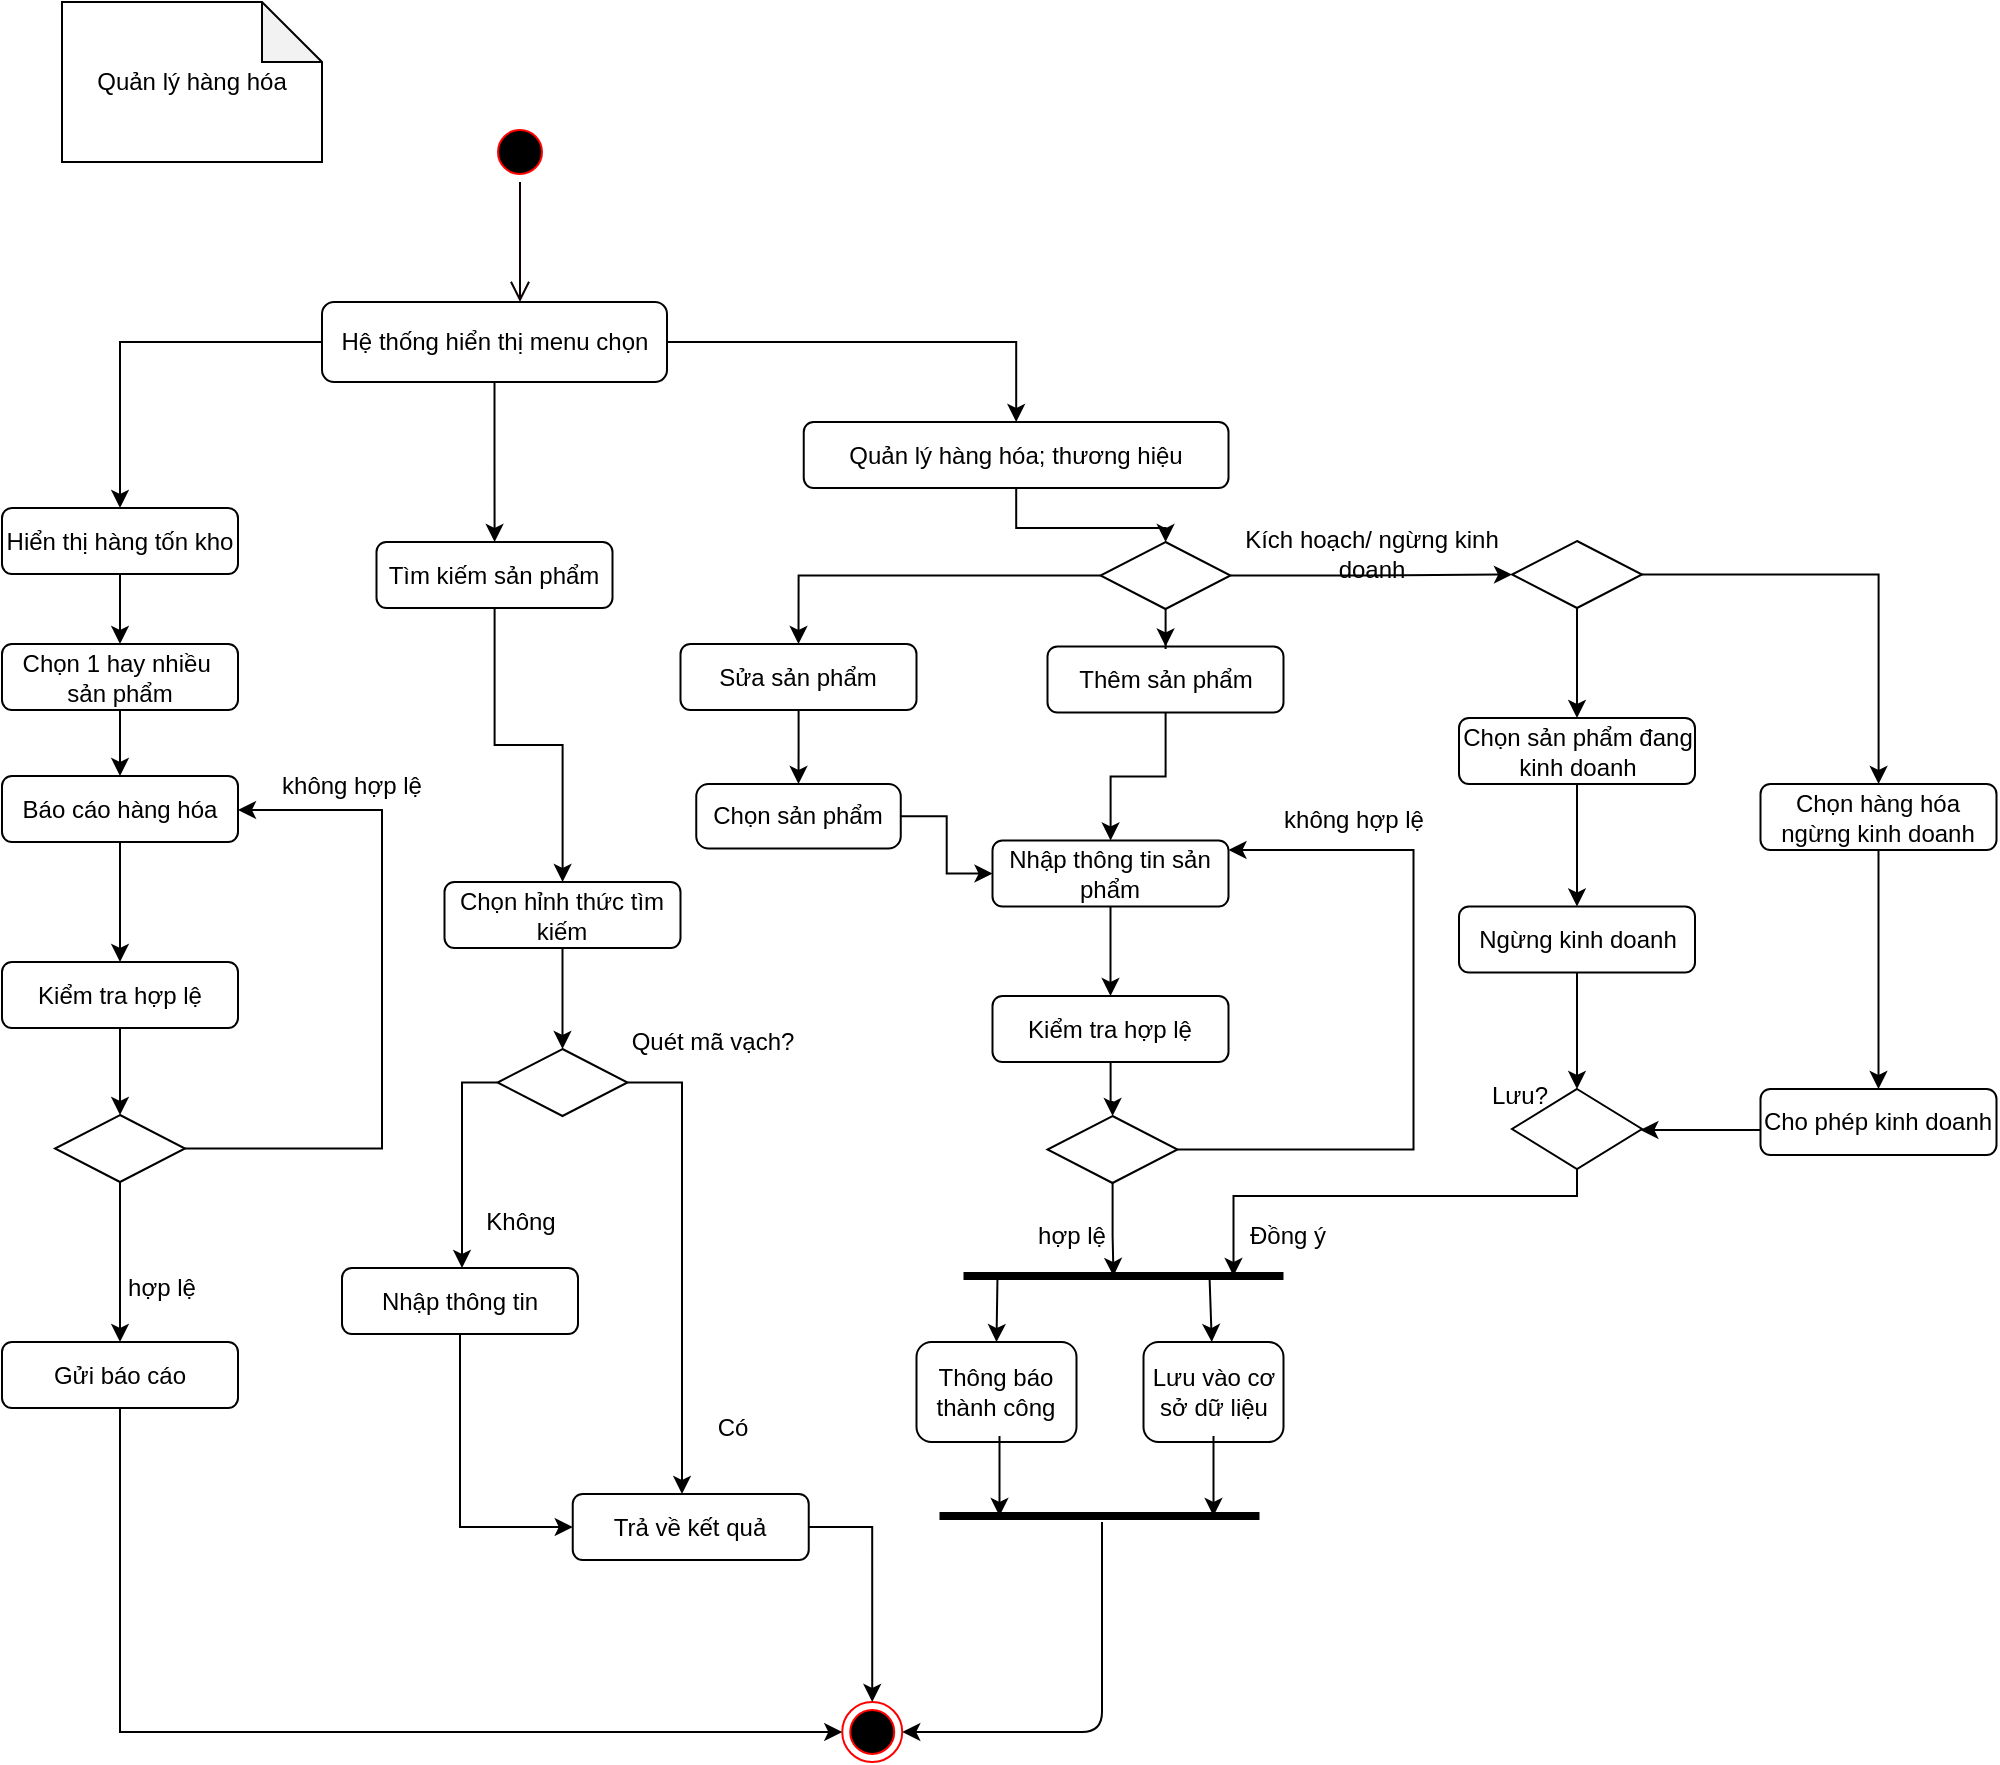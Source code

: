 <mxfile version="13.9.9" type="device"><diagram name="Page-1" id="e7e014a7-5840-1c2e-5031-d8a46d1fe8dd"><mxGraphModel dx="1560" dy="707" grid="1" gridSize="10" guides="1" tooltips="1" connect="1" arrows="1" fold="1" page="1" pageScale="1" pageWidth="1169" pageHeight="826" background="#ffffff" math="0" shadow="0"><root><mxCell id="0"/><mxCell id="1" parent="0"/><mxCell id="6" value="" style="edgeStyle=elbowEdgeStyle;elbow=horizontal;verticalAlign=bottom;endArrow=open;endSize=8;endFill=1;rounded=0;strokeColor=#0A0000;" parent="1" source="5" target="oe2-ipfIPPVTRvUnXvWy-43" edge="1"><mxGeometry x="419.5" y="160" as="geometry"><mxPoint x="414.5" y="260" as="targetPoint"/></mxGeometry></mxCell><mxCell id="5" value="" style="ellipse;shape=startState;fillColor=#000000;strokeColor=#ff0000;" parent="1" vertex="1"><mxGeometry x="444" y="140" width="30" height="30" as="geometry"/></mxCell><mxCell id="oe2-ipfIPPVTRvUnXvWy-42" value="Quản lý hàng hóa" style="shape=note;whiteSpace=wrap;html=1;backgroundOutline=1;darkOpacity=0.05;rotation=0;" parent="1" vertex="1"><mxGeometry x="230" y="80" width="130" height="80" as="geometry"/></mxCell><mxCell id="HOgDfj0NTC0rS-DzmdSp-10" style="edgeStyle=orthogonalEdgeStyle;rounded=0;orthogonalLoop=1;jettySize=auto;html=1;" parent="1" source="oe2-ipfIPPVTRvUnXvWy-43" target="HOgDfj0NTC0rS-DzmdSp-9" edge="1"><mxGeometry relative="1" as="geometry"/></mxCell><mxCell id="93MytjTR_YfqGDn7nPKX-48" style="edgeStyle=orthogonalEdgeStyle;rounded=0;orthogonalLoop=1;jettySize=auto;html=1;strokeColor=#000000;strokeWidth=1;" parent="1" source="oe2-ipfIPPVTRvUnXvWy-43" target="HOgDfj0NTC0rS-DzmdSp-7" edge="1"><mxGeometry relative="1" as="geometry"/></mxCell><mxCell id="X0ghIl2HwqcNxdIkb7NH-7" style="edgeStyle=orthogonalEdgeStyle;rounded=0;orthogonalLoop=1;jettySize=auto;html=1;" parent="1" source="oe2-ipfIPPVTRvUnXvWy-43" target="X0ghIl2HwqcNxdIkb7NH-8" edge="1"><mxGeometry relative="1" as="geometry"><mxPoint x="450" y="340" as="targetPoint"/></mxGeometry></mxCell><mxCell id="oe2-ipfIPPVTRvUnXvWy-43" value="Hệ thống hiển thị menu chọn" style="rounded=1;whiteSpace=wrap;html=1;" parent="1" vertex="1"><mxGeometry x="360" y="230" width="172.5" height="40" as="geometry"/></mxCell><mxCell id="oe2-ipfIPPVTRvUnXvWy-100" value="" style="ellipse;html=1;shape=endState;fillColor=#000000;strokeColor=#ff0000;" parent="1" vertex="1"><mxGeometry x="620.12" y="930" width="30" height="30" as="geometry"/></mxCell><mxCell id="0i3ON3FkZwFJOCtyg91e-12" value="không hợp lệ" style="text;html=1;strokeColor=none;fillColor=none;align=center;verticalAlign=middle;whiteSpace=wrap;rounded=0;" parent="1" vertex="1"><mxGeometry x="831.25" y="479.25" width="90" height="20" as="geometry"/></mxCell><mxCell id="X0ghIl2HwqcNxdIkb7NH-14" style="edgeStyle=orthogonalEdgeStyle;rounded=0;orthogonalLoop=1;jettySize=auto;html=1;" parent="1" source="HOgDfj0NTC0rS-DzmdSp-7" target="X0ghIl2HwqcNxdIkb7NH-13" edge="1"><mxGeometry relative="1" as="geometry"/></mxCell><mxCell id="HOgDfj0NTC0rS-DzmdSp-7" value="Quản lý hàng hóa; thương hiệu" style="rounded=1;whiteSpace=wrap;html=1;" parent="1" vertex="1"><mxGeometry x="600.87" y="290" width="212.38" height="33" as="geometry"/></mxCell><mxCell id="-kwSBsVEFUEuHB1HMjLN-60" style="edgeStyle=orthogonalEdgeStyle;rounded=0;orthogonalLoop=1;jettySize=auto;html=1;" parent="1" source="HOgDfj0NTC0rS-DzmdSp-9" target="93MytjTR_YfqGDn7nPKX-6" edge="1"><mxGeometry relative="1" as="geometry"/></mxCell><mxCell id="HOgDfj0NTC0rS-DzmdSp-9" value="Hiển thị hàng tốn kho" style="rounded=1;whiteSpace=wrap;html=1;" parent="1" vertex="1"><mxGeometry x="200" y="333" width="118" height="33" as="geometry"/></mxCell><mxCell id="aCMB1u9qXaWEzqKYAwMz-39" style="edgeStyle=orthogonalEdgeStyle;rounded=0;orthogonalLoop=1;jettySize=auto;html=1;" parent="1" source="HOgDfj0NTC0rS-DzmdSp-11" target="93MytjTR_YfqGDn7nPKX-13" edge="1"><mxGeometry relative="1" as="geometry"><mxPoint x="594.75" y="465.25" as="targetPoint"/></mxGeometry></mxCell><mxCell id="HOgDfj0NTC0rS-DzmdSp-11" value="Thêm sản phẩm" style="rounded=1;whiteSpace=wrap;html=1;" parent="1" vertex="1"><mxGeometry x="722.75" y="402.25" width="118" height="33" as="geometry"/></mxCell><mxCell id="6cgRfvQnTWu6sT0dyC1R-7" style="edgeStyle=orthogonalEdgeStyle;rounded=0;orthogonalLoop=1;jettySize=auto;html=1;" parent="1" source="93MytjTR_YfqGDn7nPKX-6" target="6cgRfvQnTWu6sT0dyC1R-6" edge="1"><mxGeometry relative="1" as="geometry"/></mxCell><mxCell id="93MytjTR_YfqGDn7nPKX-6" value="Chọn 1 hay nhiều&amp;nbsp; sản phẩm" style="rounded=1;whiteSpace=wrap;html=1;" parent="1" vertex="1"><mxGeometry x="200" y="401" width="118" height="33" as="geometry"/></mxCell><mxCell id="-kwSBsVEFUEuHB1HMjLN-26" style="edgeStyle=orthogonalEdgeStyle;rounded=0;orthogonalLoop=1;jettySize=auto;html=1;" parent="1" source="93MytjTR_YfqGDn7nPKX-13" target="93MytjTR_YfqGDn7nPKX-14" edge="1"><mxGeometry relative="1" as="geometry"/></mxCell><mxCell id="93MytjTR_YfqGDn7nPKX-13" value="Nhập thông tin sản phẩm" style="rounded=1;whiteSpace=wrap;html=1;" parent="1" vertex="1"><mxGeometry x="695.25" y="499.25" width="118" height="33" as="geometry"/></mxCell><mxCell id="aCMB1u9qXaWEzqKYAwMz-42" style="edgeStyle=orthogonalEdgeStyle;rounded=0;orthogonalLoop=1;jettySize=auto;html=1;" parent="1" source="93MytjTR_YfqGDn7nPKX-14" target="93MytjTR_YfqGDn7nPKX-15" edge="1"><mxGeometry relative="1" as="geometry"/></mxCell><mxCell id="93MytjTR_YfqGDn7nPKX-14" value="Kiểm tra hợp lệ" style="rounded=1;whiteSpace=wrap;html=1;" parent="1" vertex="1"><mxGeometry x="695.25" y="577" width="118" height="33" as="geometry"/></mxCell><mxCell id="aCMB1u9qXaWEzqKYAwMz-34" style="edgeStyle=orthogonalEdgeStyle;rounded=0;orthogonalLoop=1;jettySize=auto;html=1;" parent="1" source="93MytjTR_YfqGDn7nPKX-15" target="93MytjTR_YfqGDn7nPKX-13" edge="1"><mxGeometry relative="1" as="geometry"><mxPoint x="699.25" y="638.75" as="targetPoint"/><Array as="points"><mxPoint x="905.75" y="654"/><mxPoint x="905.75" y="504"/></Array></mxGeometry></mxCell><mxCell id="-kwSBsVEFUEuHB1HMjLN-8" style="edgeStyle=orthogonalEdgeStyle;rounded=0;orthogonalLoop=1;jettySize=auto;html=1;" parent="1" source="93MytjTR_YfqGDn7nPKX-15" edge="1"><mxGeometry relative="1" as="geometry"><mxPoint x="755.75" y="717" as="targetPoint"/><Array as="points"><mxPoint x="755.75" y="697"/><mxPoint x="755.75" y="697"/></Array></mxGeometry></mxCell><mxCell id="93MytjTR_YfqGDn7nPKX-15" value="" style="rhombus;whiteSpace=wrap;html=1;" parent="1" vertex="1"><mxGeometry x="722.75" y="637" width="65" height="33.5" as="geometry"/></mxCell><mxCell id="93MytjTR_YfqGDn7nPKX-28" value="" style="endArrow=none;html=1;strokeColor=#000000;strokeWidth=4;" parent="1" edge="1"><mxGeometry width="50" height="50" relative="1" as="geometry"><mxPoint x="680.75" y="717" as="sourcePoint"/><mxPoint x="840.75" y="717" as="targetPoint"/></mxGeometry></mxCell><mxCell id="93MytjTR_YfqGDn7nPKX-31" value="hợp lệ" style="text;html=1;strokeColor=none;fillColor=none;align=center;verticalAlign=middle;whiteSpace=wrap;rounded=0;" parent="1" vertex="1"><mxGeometry x="705" y="687" width="60" height="20" as="geometry"/></mxCell><mxCell id="93MytjTR_YfqGDn7nPKX-32" value="Thông báo thành công" style="rounded=1;whiteSpace=wrap;html=1;" parent="1" vertex="1"><mxGeometry x="657.25" y="750" width="80" height="50" as="geometry"/></mxCell><mxCell id="93MytjTR_YfqGDn7nPKX-33" value="Lưu vào cơ sở dữ liệu" style="rounded=1;whiteSpace=wrap;html=1;" parent="1" vertex="1"><mxGeometry x="770.75" y="750" width="70" height="50" as="geometry"/></mxCell><mxCell id="93MytjTR_YfqGDn7nPKX-34" value="" style="endArrow=classic;html=1;strokeColor=#000000;strokeWidth=1;entryX=0.5;entryY=0;entryDx=0;entryDy=0;" parent="1" target="93MytjTR_YfqGDn7nPKX-32" edge="1"><mxGeometry width="50" height="50" relative="1" as="geometry"><mxPoint x="697.75" y="717" as="sourcePoint"/><mxPoint x="660.75" y="687" as="targetPoint"/></mxGeometry></mxCell><mxCell id="93MytjTR_YfqGDn7nPKX-35" value="" style="endArrow=classic;html=1;strokeColor=#000000;strokeWidth=1;" parent="1" target="93MytjTR_YfqGDn7nPKX-33" edge="1"><mxGeometry width="50" height="50" relative="1" as="geometry"><mxPoint x="803.75" y="717" as="sourcePoint"/><mxPoint x="707.25" y="760" as="targetPoint"/></mxGeometry></mxCell><mxCell id="93MytjTR_YfqGDn7nPKX-36" value="" style="endArrow=none;html=1;strokeColor=#000000;strokeWidth=4;" parent="1" edge="1"><mxGeometry width="50" height="50" relative="1" as="geometry"><mxPoint x="668.75" y="837" as="sourcePoint"/><mxPoint x="828.75" y="837" as="targetPoint"/></mxGeometry></mxCell><mxCell id="93MytjTR_YfqGDn7nPKX-41" value="" style="endArrow=classic;html=1;strokeColor=#000000;strokeWidth=1;" parent="1" edge="1"><mxGeometry width="50" height="50" relative="1" as="geometry"><mxPoint x="698.75" y="797" as="sourcePoint"/><mxPoint x="698.75" y="837" as="targetPoint"/></mxGeometry></mxCell><mxCell id="93MytjTR_YfqGDn7nPKX-42" value="" style="endArrow=classic;html=1;strokeColor=#000000;strokeWidth=1;" parent="1" edge="1"><mxGeometry width="50" height="50" relative="1" as="geometry"><mxPoint x="805.75" y="797" as="sourcePoint"/><mxPoint x="805.75" y="837" as="targetPoint"/></mxGeometry></mxCell><mxCell id="-kwSBsVEFUEuHB1HMjLN-24" style="edgeStyle=orthogonalEdgeStyle;rounded=0;orthogonalLoop=1;jettySize=auto;html=1;" parent="1" source="-kwSBsVEFUEuHB1HMjLN-12" target="-kwSBsVEFUEuHB1HMjLN-21" edge="1"><mxGeometry relative="1" as="geometry"/></mxCell><mxCell id="-kwSBsVEFUEuHB1HMjLN-12" value="Sửa sản phẩm" style="rounded=1;whiteSpace=wrap;html=1;" parent="1" vertex="1"><mxGeometry x="539.25" y="401" width="118" height="33" as="geometry"/></mxCell><mxCell id="X0ghIl2HwqcNxdIkb7NH-12" style="edgeStyle=orthogonalEdgeStyle;rounded=0;orthogonalLoop=1;jettySize=auto;html=1;" parent="1" source="-kwSBsVEFUEuHB1HMjLN-21" target="93MytjTR_YfqGDn7nPKX-13" edge="1"><mxGeometry relative="1" as="geometry"/></mxCell><mxCell id="-kwSBsVEFUEuHB1HMjLN-21" value="Chọn sản phẩm" style="rounded=1;whiteSpace=wrap;html=1;direction=south;arcSize=19;" parent="1" vertex="1"><mxGeometry x="547.13" y="471" width="102.25" height="32.25" as="geometry"/></mxCell><mxCell id="-kwSBsVEFUEuHB1HMjLN-30" style="edgeStyle=orthogonalEdgeStyle;rounded=0;orthogonalLoop=1;jettySize=auto;html=1;exitX=0.5;exitY=1;exitDx=0;exitDy=0;" parent="1" source="93MytjTR_YfqGDn7nPKX-15" target="93MytjTR_YfqGDn7nPKX-15" edge="1"><mxGeometry relative="1" as="geometry"/></mxCell><mxCell id="-kwSBsVEFUEuHB1HMjLN-31" style="edgeStyle=orthogonalEdgeStyle;rounded=0;orthogonalLoop=1;jettySize=auto;html=1;" parent="1" source="-kwSBsVEFUEuHB1HMjLN-32" target="-kwSBsVEFUEuHB1HMjLN-39" edge="1"><mxGeometry relative="1" as="geometry"/></mxCell><mxCell id="-kwSBsVEFUEuHB1HMjLN-32" value="Ngừng kinh doanh" style="rounded=1;whiteSpace=wrap;html=1;" parent="1" vertex="1"><mxGeometry x="928.5" y="532.25" width="118" height="33" as="geometry"/></mxCell><mxCell id="-kwSBsVEFUEuHB1HMjLN-33" style="edgeStyle=orthogonalEdgeStyle;rounded=0;orthogonalLoop=1;jettySize=auto;html=1;" parent="1" source="-kwSBsVEFUEuHB1HMjLN-34" target="-kwSBsVEFUEuHB1HMjLN-39" edge="1"><mxGeometry relative="1" as="geometry"><Array as="points"><mxPoint x="1070" y="644"/><mxPoint x="1070" y="644"/></Array></mxGeometry></mxCell><mxCell id="-kwSBsVEFUEuHB1HMjLN-34" value="Cho phép kinh doanh" style="rounded=1;whiteSpace=wrap;html=1;" parent="1" vertex="1"><mxGeometry x="1079.25" y="623.5" width="118" height="33" as="geometry"/></mxCell><mxCell id="-kwSBsVEFUEuHB1HMjLN-35" style="edgeStyle=orthogonalEdgeStyle;rounded=0;orthogonalLoop=1;jettySize=auto;html=1;" parent="1" source="-kwSBsVEFUEuHB1HMjLN-36" target="-kwSBsVEFUEuHB1HMjLN-32" edge="1"><mxGeometry relative="1" as="geometry"/></mxCell><mxCell id="-kwSBsVEFUEuHB1HMjLN-36" value="Chọn sản phẩm đang kinh doanh" style="rounded=1;whiteSpace=wrap;html=1;" parent="1" vertex="1"><mxGeometry x="928.5" y="438.0" width="118" height="33" as="geometry"/></mxCell><mxCell id="-kwSBsVEFUEuHB1HMjLN-58" style="edgeStyle=orthogonalEdgeStyle;rounded=0;orthogonalLoop=1;jettySize=auto;html=1;" parent="1" source="-kwSBsVEFUEuHB1HMjLN-39" edge="1"><mxGeometry relative="1" as="geometry"><mxPoint x="815.75" y="717" as="targetPoint"/><Array as="points"><mxPoint x="987.75" y="677"/><mxPoint x="815.75" y="677"/><mxPoint x="815.75" y="717"/></Array></mxGeometry></mxCell><mxCell id="-kwSBsVEFUEuHB1HMjLN-39" value="" style="rhombus;whiteSpace=wrap;html=1;" parent="1" vertex="1"><mxGeometry x="955" y="623.5" width="65" height="40" as="geometry"/></mxCell><mxCell id="-kwSBsVEFUEuHB1HMjLN-49" value="Chọn hàng hóa ngừng kinh doanh" style="rounded=1;whiteSpace=wrap;html=1;" parent="1" vertex="1"><mxGeometry x="1079.25" y="471" width="118" height="33" as="geometry"/></mxCell><mxCell id="-kwSBsVEFUEuHB1HMjLN-50" style="edgeStyle=orthogonalEdgeStyle;rounded=0;orthogonalLoop=1;jettySize=auto;html=1;" parent="1" source="-kwSBsVEFUEuHB1HMjLN-49" target="-kwSBsVEFUEuHB1HMjLN-34" edge="1"><mxGeometry relative="1" as="geometry"><mxPoint x="1138.25" y="514.0" as="sourcePoint"/></mxGeometry></mxCell><mxCell id="-kwSBsVEFUEuHB1HMjLN-61" value="Lưu?" style="text;html=1;strokeColor=none;fillColor=none;align=center;verticalAlign=middle;whiteSpace=wrap;rounded=0;" parent="1" vertex="1"><mxGeometry x="928.5" y="617" width="60" height="20" as="geometry"/></mxCell><mxCell id="-kwSBsVEFUEuHB1HMjLN-62" value="Đồng ý" style="text;html=1;strokeColor=none;fillColor=none;align=center;verticalAlign=middle;whiteSpace=wrap;rounded=0;" parent="1" vertex="1"><mxGeometry x="813.25" y="687" width="60" height="20" as="geometry"/></mxCell><mxCell id="6cgRfvQnTWu6sT0dyC1R-20" style="edgeStyle=orthogonalEdgeStyle;rounded=0;orthogonalLoop=1;jettySize=auto;html=1;entryX=0.5;entryY=0;entryDx=0;entryDy=0;" parent="1" source="6cgRfvQnTWu6sT0dyC1R-6" target="6cgRfvQnTWu6sT0dyC1R-19" edge="1"><mxGeometry relative="1" as="geometry"/></mxCell><mxCell id="6cgRfvQnTWu6sT0dyC1R-6" value="Báo cáo hàng hóa" style="rounded=1;whiteSpace=wrap;html=1;" parent="1" vertex="1"><mxGeometry x="200" y="467" width="118" height="33" as="geometry"/></mxCell><mxCell id="6cgRfvQnTWu6sT0dyC1R-22" style="edgeStyle=orthogonalEdgeStyle;rounded=0;orthogonalLoop=1;jettySize=auto;html=1;" parent="1" source="6cgRfvQnTWu6sT0dyC1R-19" target="6cgRfvQnTWu6sT0dyC1R-21" edge="1"><mxGeometry relative="1" as="geometry"/></mxCell><mxCell id="6cgRfvQnTWu6sT0dyC1R-19" value="Kiểm tra hợp lệ" style="rounded=1;whiteSpace=wrap;html=1;" parent="1" vertex="1"><mxGeometry x="200" y="560" width="118" height="33" as="geometry"/></mxCell><mxCell id="6cgRfvQnTWu6sT0dyC1R-23" style="edgeStyle=orthogonalEdgeStyle;rounded=0;orthogonalLoop=1;jettySize=auto;html=1;" parent="1" source="6cgRfvQnTWu6sT0dyC1R-21" target="6cgRfvQnTWu6sT0dyC1R-6" edge="1"><mxGeometry relative="1" as="geometry"><Array as="points"><mxPoint x="390" y="653"/><mxPoint x="390" y="484"/></Array></mxGeometry></mxCell><mxCell id="6cgRfvQnTWu6sT0dyC1R-28" style="edgeStyle=orthogonalEdgeStyle;rounded=0;orthogonalLoop=1;jettySize=auto;html=1;" parent="1" source="6cgRfvQnTWu6sT0dyC1R-21" target="6cgRfvQnTWu6sT0dyC1R-27" edge="1"><mxGeometry relative="1" as="geometry"/></mxCell><mxCell id="6cgRfvQnTWu6sT0dyC1R-21" value="" style="rhombus;whiteSpace=wrap;html=1;" parent="1" vertex="1"><mxGeometry x="226.5" y="636.5" width="65" height="33.5" as="geometry"/></mxCell><mxCell id="6cgRfvQnTWu6sT0dyC1R-24" value="không hợp lệ" style="text;html=1;strokeColor=none;fillColor=none;align=center;verticalAlign=middle;whiteSpace=wrap;rounded=0;" parent="1" vertex="1"><mxGeometry x="330" y="462.25" width="90" height="20" as="geometry"/></mxCell><mxCell id="6cgRfvQnTWu6sT0dyC1R-26" value="hợp lệ" style="text;html=1;strokeColor=none;fillColor=none;align=center;verticalAlign=middle;whiteSpace=wrap;rounded=0;" parent="1" vertex="1"><mxGeometry x="250" y="713" width="60" height="20" as="geometry"/></mxCell><mxCell id="X0ghIl2HwqcNxdIkb7NH-11" style="edgeStyle=orthogonalEdgeStyle;rounded=0;orthogonalLoop=1;jettySize=auto;html=1;" parent="1" source="6cgRfvQnTWu6sT0dyC1R-27" target="oe2-ipfIPPVTRvUnXvWy-100" edge="1"><mxGeometry relative="1" as="geometry"><Array as="points"><mxPoint x="259" y="945"/></Array></mxGeometry></mxCell><mxCell id="6cgRfvQnTWu6sT0dyC1R-27" value="Gửi báo cáo" style="rounded=1;whiteSpace=wrap;html=1;" parent="1" vertex="1"><mxGeometry x="200" y="750" width="118" height="33" as="geometry"/></mxCell><mxCell id="jqP8sH1yLZdhhJ5gCg0F-7" style="edgeStyle=orthogonalEdgeStyle;rounded=0;orthogonalLoop=1;jettySize=auto;html=1;" edge="1" parent="1" source="X0ghIl2HwqcNxdIkb7NH-8" target="jqP8sH1yLZdhhJ5gCg0F-6"><mxGeometry relative="1" as="geometry"/></mxCell><mxCell id="X0ghIl2HwqcNxdIkb7NH-8" value="Tìm kiếm sản phẩm" style="rounded=1;whiteSpace=wrap;html=1;" parent="1" vertex="1"><mxGeometry x="387.25" y="350" width="118" height="33" as="geometry"/></mxCell><mxCell id="X0ghIl2HwqcNxdIkb7NH-15" style="edgeStyle=orthogonalEdgeStyle;rounded=0;orthogonalLoop=1;jettySize=auto;html=1;entryX=0.5;entryY=0;entryDx=0;entryDy=0;" parent="1" source="X0ghIl2HwqcNxdIkb7NH-13" target="-kwSBsVEFUEuHB1HMjLN-12" edge="1"><mxGeometry relative="1" as="geometry"/></mxCell><mxCell id="X0ghIl2HwqcNxdIkb7NH-16" style="edgeStyle=orthogonalEdgeStyle;rounded=0;orthogonalLoop=1;jettySize=auto;html=1;" parent="1" source="X0ghIl2HwqcNxdIkb7NH-13" target="HOgDfj0NTC0rS-DzmdSp-11" edge="1"><mxGeometry relative="1" as="geometry"/></mxCell><mxCell id="X0ghIl2HwqcNxdIkb7NH-19" style="edgeStyle=orthogonalEdgeStyle;rounded=0;orthogonalLoop=1;jettySize=auto;html=1;" parent="1" source="X0ghIl2HwqcNxdIkb7NH-13" target="X0ghIl2HwqcNxdIkb7NH-18" edge="1"><mxGeometry relative="1" as="geometry"/></mxCell><mxCell id="X0ghIl2HwqcNxdIkb7NH-13" value="" style="rhombus;whiteSpace=wrap;html=1;" parent="1" vertex="1"><mxGeometry x="749.25" y="350" width="65" height="33.5" as="geometry"/></mxCell><mxCell id="X0ghIl2HwqcNxdIkb7NH-20" style="edgeStyle=orthogonalEdgeStyle;rounded=0;orthogonalLoop=1;jettySize=auto;html=1;" parent="1" source="X0ghIl2HwqcNxdIkb7NH-18" target="-kwSBsVEFUEuHB1HMjLN-36" edge="1"><mxGeometry relative="1" as="geometry"/></mxCell><mxCell id="X0ghIl2HwqcNxdIkb7NH-21" style="edgeStyle=orthogonalEdgeStyle;rounded=0;orthogonalLoop=1;jettySize=auto;html=1;" parent="1" source="X0ghIl2HwqcNxdIkb7NH-18" target="-kwSBsVEFUEuHB1HMjLN-49" edge="1"><mxGeometry relative="1" as="geometry"/></mxCell><mxCell id="X0ghIl2HwqcNxdIkb7NH-18" value="" style="rhombus;whiteSpace=wrap;html=1;" parent="1" vertex="1"><mxGeometry x="955" y="349.5" width="65" height="33.5" as="geometry"/></mxCell><mxCell id="X0ghIl2HwqcNxdIkb7NH-22" value="Kích hoạch/ ngừng kinh doanh" style="text;html=1;strokeColor=none;fillColor=none;align=center;verticalAlign=middle;whiteSpace=wrap;rounded=0;" parent="1" vertex="1"><mxGeometry x="820" y="346" width="130" height="20" as="geometry"/></mxCell><mxCell id="X0ghIl2HwqcNxdIkb7NH-23" value="" style="endArrow=classic;html=1;" parent="1" target="oe2-ipfIPPVTRvUnXvWy-100" edge="1"><mxGeometry width="50" height="50" relative="1" as="geometry"><mxPoint x="750" y="840" as="sourcePoint"/><mxPoint x="670" y="780" as="targetPoint"/><Array as="points"><mxPoint x="750" y="945"/></Array></mxGeometry></mxCell><mxCell id="jqP8sH1yLZdhhJ5gCg0F-14" style="edgeStyle=orthogonalEdgeStyle;rounded=0;orthogonalLoop=1;jettySize=auto;html=1;" edge="1" parent="1" source="jqP8sH1yLZdhhJ5gCg0F-6" target="jqP8sH1yLZdhhJ5gCg0F-13"><mxGeometry relative="1" as="geometry"/></mxCell><mxCell id="jqP8sH1yLZdhhJ5gCg0F-6" value="Chọn hỉnh thức tìm kiếm" style="rounded=1;whiteSpace=wrap;html=1;" vertex="1" parent="1"><mxGeometry x="421.25" y="520" width="118" height="33" as="geometry"/></mxCell><mxCell id="jqP8sH1yLZdhhJ5gCg0F-17" style="edgeStyle=orthogonalEdgeStyle;rounded=0;orthogonalLoop=1;jettySize=auto;html=1;" edge="1" parent="1" source="jqP8sH1yLZdhhJ5gCg0F-13" target="jqP8sH1yLZdhhJ5gCg0F-16"><mxGeometry relative="1" as="geometry"><Array as="points"><mxPoint x="430" y="620"/></Array></mxGeometry></mxCell><mxCell id="jqP8sH1yLZdhhJ5gCg0F-20" style="edgeStyle=orthogonalEdgeStyle;rounded=0;orthogonalLoop=1;jettySize=auto;html=1;" edge="1" parent="1" source="jqP8sH1yLZdhhJ5gCg0F-13" target="jqP8sH1yLZdhhJ5gCg0F-19"><mxGeometry relative="1" as="geometry"><Array as="points"><mxPoint x="540" y="620"/></Array></mxGeometry></mxCell><mxCell id="jqP8sH1yLZdhhJ5gCg0F-13" value="" style="rhombus;whiteSpace=wrap;html=1;" vertex="1" parent="1"><mxGeometry x="447.75" y="603.5" width="65" height="33.5" as="geometry"/></mxCell><mxCell id="jqP8sH1yLZdhhJ5gCg0F-15" value="Quét mã vạch?" style="text;html=1;strokeColor=none;fillColor=none;align=center;verticalAlign=middle;whiteSpace=wrap;rounded=0;" vertex="1" parent="1"><mxGeometry x="512.75" y="590" width="84.75" height="20" as="geometry"/></mxCell><mxCell id="jqP8sH1yLZdhhJ5gCg0F-23" style="edgeStyle=orthogonalEdgeStyle;rounded=0;orthogonalLoop=1;jettySize=auto;html=1;entryX=0;entryY=0.5;entryDx=0;entryDy=0;" edge="1" parent="1" source="jqP8sH1yLZdhhJ5gCg0F-16" target="jqP8sH1yLZdhhJ5gCg0F-19"><mxGeometry relative="1" as="geometry"/></mxCell><mxCell id="jqP8sH1yLZdhhJ5gCg0F-16" value="Nhập thông tin" style="rounded=1;whiteSpace=wrap;html=1;" vertex="1" parent="1"><mxGeometry x="370" y="713" width="118" height="33" as="geometry"/></mxCell><mxCell id="jqP8sH1yLZdhhJ5gCg0F-18" value="Không" style="text;html=1;strokeColor=none;fillColor=none;align=center;verticalAlign=middle;whiteSpace=wrap;rounded=0;" vertex="1" parent="1"><mxGeometry x="432.62" y="680" width="52.75" height="20" as="geometry"/></mxCell><mxCell id="jqP8sH1yLZdhhJ5gCg0F-24" style="edgeStyle=orthogonalEdgeStyle;rounded=0;orthogonalLoop=1;jettySize=auto;html=1;" edge="1" parent="1" source="jqP8sH1yLZdhhJ5gCg0F-19" target="oe2-ipfIPPVTRvUnXvWy-100"><mxGeometry relative="1" as="geometry"/></mxCell><mxCell id="jqP8sH1yLZdhhJ5gCg0F-19" value="Trả về kết quả" style="rounded=1;whiteSpace=wrap;html=1;" vertex="1" parent="1"><mxGeometry x="485.37" y="826" width="118" height="33" as="geometry"/></mxCell><mxCell id="jqP8sH1yLZdhhJ5gCg0F-21" value="Có" style="text;html=1;strokeColor=none;fillColor=none;align=center;verticalAlign=middle;whiteSpace=wrap;rounded=0;" vertex="1" parent="1"><mxGeometry x="539.25" y="783" width="52.75" height="20" as="geometry"/></mxCell></root></mxGraphModel></diagram></mxfile>